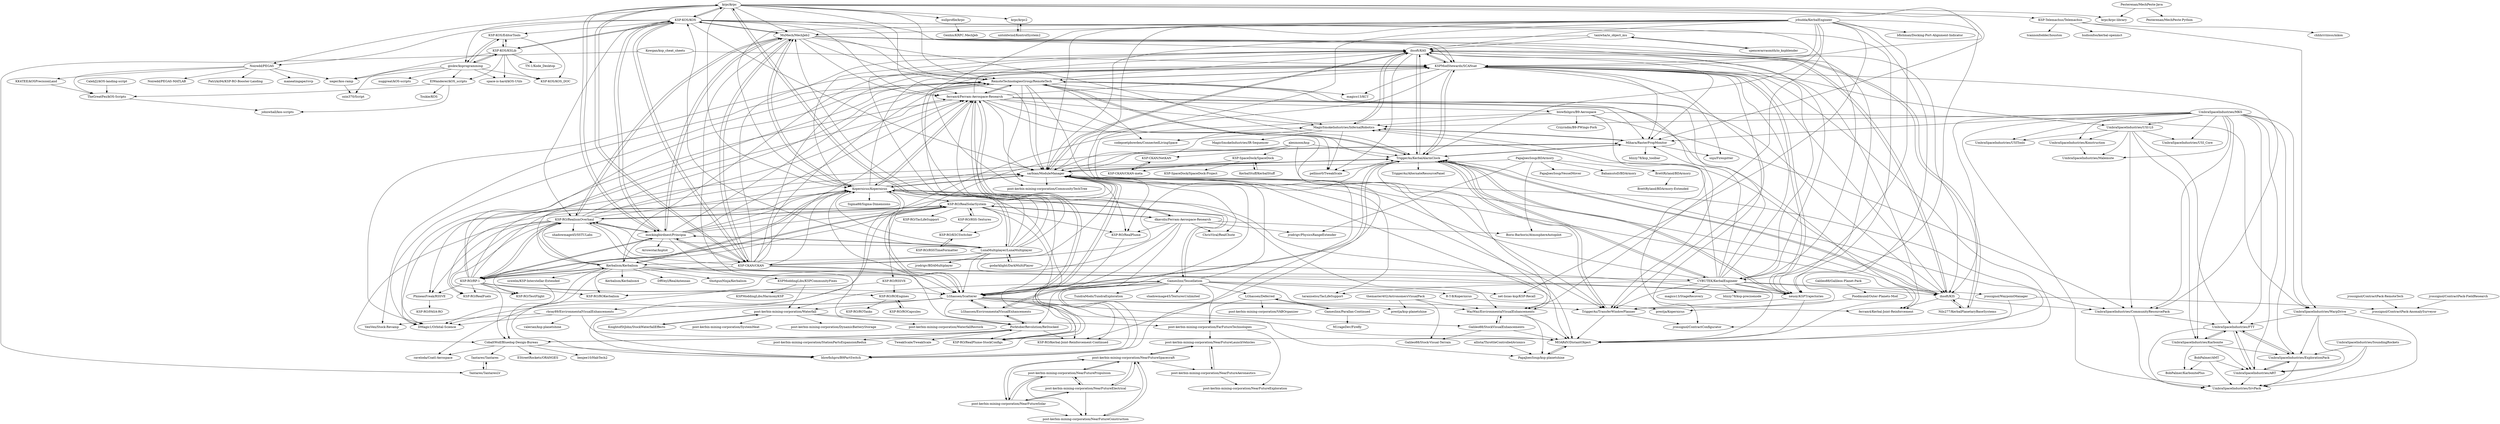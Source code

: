 digraph G {
"krpc/krpc" -> "KSP-KOS/KOS"
"krpc/krpc" -> "MuMech/MechJeb2"
"krpc/krpc" -> "nullprofile/krpc"
"krpc/krpc" -> "mockingbirdnest/Principia"
"krpc/krpc" -> "krpc/krpc2"
"krpc/krpc" -> "KSP-CKAN/CKAN"
"krpc/krpc" -> "RemoteTechnologiesGroup/RemoteTech"
"krpc/krpc" -> "ferram4/Ferram-Aerospace-Research"
"krpc/krpc" -> "LunaMultiplayer/LunaMultiplayer"
"krpc/krpc" -> "KSP-Telemachus/Telemachus"
"krpc/krpc" -> "Noiredd/PEGAS"
"krpc/krpc" -> "krpc/krpc-library"
"krpc/krpc" -> "KSPModStewards/SCANsat"
"krpc/krpc" -> "Kopernicus/Kopernicus"
"krpc/krpc" -> "Mihara/RasterPropMonitor"
"godarklight/DarkMultiPlayer" -> "LunaMultiplayer/LunaMultiplayer"
"godarklight/DarkMultiPlayer" -> "neuoy/KSPTrajectories"
"KSP-KOS/KOS" -> "krpc/krpc"
"KSP-KOS/KOS" -> "KSP-KOS/KSLib"
"KSP-KOS/KOS" -> "neuoy/KSPTrajectories"
"KSP-KOS/KOS" -> "MuMech/MechJeb2"
"KSP-KOS/KOS" -> "gisikw/ksprogramming"
"KSP-KOS/KOS" -> "RemoteTechnologiesGroup/RemoteTech"
"KSP-KOS/KOS" -> "mockingbirdnest/Principia"
"KSP-KOS/KOS" -> "KSP-RO/RealismOverhaul"
"KSP-KOS/KOS" -> "KSP-CKAN/CKAN"
"KSP-KOS/KOS" -> "sarbian/ModuleManager"
"KSP-KOS/KOS" -> "ferram4/Ferram-Aerospace-Research"
"KSP-KOS/KOS" -> "CYBUTEK/KerbalEngineer"
"KSP-KOS/KOS" -> "KSPModStewards/SCANsat"
"KSP-KOS/KOS" -> "Noiredd/PEGAS"
"KSP-KOS/KOS" -> "KSP-KOS/EditorTools"
"post-kerbin-mining-corporation/NearFuturePropulsion" -> "post-kerbin-mining-corporation/NearFutureSpacecraft"
"post-kerbin-mining-corporation/NearFuturePropulsion" -> "post-kerbin-mining-corporation/NearFutureSolar"
"post-kerbin-mining-corporation/NearFuturePropulsion" -> "post-kerbin-mining-corporation/NearFutureConstruction"
"post-kerbin-mining-corporation/NearFuturePropulsion" -> "post-kerbin-mining-corporation/NearFutureElectrical"
"mockingbirdnest/Principia" -> "KSP-RO/RP-1"
"mockingbirdnest/Principia" -> "KSP-RO/RealismOverhaul"
"mockingbirdnest/Principia" -> "MuMech/MechJeb2"
"mockingbirdnest/Principia" -> "ferram4/Ferram-Aerospace-Research"
"mockingbirdnest/Principia" -> "Kopernicus/Kopernicus"
"mockingbirdnest/Principia" -> "KSP-KOS/KOS"
"mockingbirdnest/Principia" -> "KSP-CKAN/CKAN"
"mockingbirdnest/Principia" -> "KSP-RO/RealSolarSystem"
"mockingbirdnest/Principia" -> "Kerbalism/Kerbalism"
"mockingbirdnest/Principia" -> "RemoteTechnologiesGroup/RemoteTech"
"mockingbirdnest/Principia" -> "sarbian/ModuleManager"
"mockingbirdnest/Principia" -> "krpc/krpc"
"mockingbirdnest/Principia" -> "Arrowstar/ksptot"
"mockingbirdnest/Principia" -> "LGhassen/Scatterer"
"mockingbirdnest/Principia" -> "LunaMultiplayer/LunaMultiplayer"
"KSPModStewards/SCANsat" -> "ihsoft/KIS"
"KSPModStewards/SCANsat" -> "TriggerAu/KerbalAlarmClock"
"KSPModStewards/SCANsat" -> "ihsoft/KAS"
"KSPModStewards/SCANsat" -> "TriggerAu/TransferWindowPlanner"
"KSPModStewards/SCANsat" -> "UmbraSpaceIndustries/CommunityResourcePack"
"KSPModStewards/SCANsat" -> "DMagic1/Orbital-Science"
"KSPModStewards/SCANsat" -> "RemoteTechnologiesGroup/RemoteTech"
"KSPModStewards/SCANsat" -> "neuoy/KSPTrajectories"
"KSPModStewards/SCANsat" -> "UmbraSpaceIndustries/USI-LS"
"KSPModStewards/SCANsat" -> "jrossignol/ContractConfigurator"
"KSPModStewards/SCANsat" -> "Mihara/RasterPropMonitor"
"KSPModStewards/SCANsat" -> "MOARdV/DistantObject"
"KSPModStewards/SCANsat" -> "sarbian/ModuleManager"
"KSPModStewards/SCANsat" -> "magico13/KCT"
"KSPModStewards/SCANsat" -> "snjo/Firespitter"
"KSP-RO/RealismOverhaul" -> "KSP-RO/RP-1"
"KSP-RO/RealismOverhaul" -> "KSP-RO/RealSolarSystem"
"KSP-RO/RealismOverhaul" -> "mockingbirdnest/Principia"
"KSP-RO/RealismOverhaul" -> "ferram4/Ferram-Aerospace-Research"
"KSP-RO/RealismOverhaul" -> "LGhassen/Scatterer"
"KSP-RO/RealismOverhaul" -> "Kerbalism/Kerbalism"
"KSP-RO/RealismOverhaul" -> "sarbian/ModuleManager"
"KSP-RO/RealismOverhaul" -> "MuMech/MechJeb2"
"KSP-RO/RealismOverhaul" -> "KSP-RO/TestFlight"
"KSP-RO/RealismOverhaul" -> "Kopernicus/Kopernicus"
"KSP-RO/RealismOverhaul" -> "PhineasFreak/RSSVE"
"KSP-RO/RealismOverhaul" -> "CobaltWolf/Bluedog-Design-Bureau"
"KSP-RO/RealismOverhaul" -> "RemoteTechnologiesGroup/RemoteTech"
"KSP-RO/RealismOverhaul" -> "KSP-RO/RealFuels"
"KSP-RO/RealismOverhaul" -> "shadowmage45/SSTULabs"
"UmbraSpaceIndustries/MKS" -> "UmbraSpaceIndustries/USI-LS"
"UmbraSpaceIndustries/MKS" -> "UmbraSpaceIndustries/Karbonite"
"UmbraSpaceIndustries/MKS" -> "UmbraSpaceIndustries/USITools"
"UmbraSpaceIndustries/MKS" -> "UmbraSpaceIndustries/FTT"
"UmbraSpaceIndustries/MKS" -> "UmbraSpaceIndustries/CommunityResourcePack"
"UmbraSpaceIndustries/MKS" -> "UmbraSpaceIndustries/USI_Core"
"UmbraSpaceIndustries/MKS" -> "UmbraSpaceIndustries/ExplorationPack"
"UmbraSpaceIndustries/MKS" -> "UmbraSpaceIndustries/ART"
"UmbraSpaceIndustries/MKS" -> "ihsoft/KIS"
"UmbraSpaceIndustries/MKS" -> "UmbraSpaceIndustries/SrvPack"
"UmbraSpaceIndustries/MKS" -> "UmbraSpaceIndustries/WarpDrive"
"UmbraSpaceIndustries/MKS" -> "UmbraSpaceIndustries/Konstruction"
"UmbraSpaceIndustries/MKS" -> "UmbraSpaceIndustries/Malemute"
"UmbraSpaceIndustries/MKS" -> "MagicSmokeIndustries/InfernalRobotics"
"UmbraSpaceIndustries/MKS" -> "Mihara/RasterPropMonitor"
"CYBUTEK/KerbalEngineer" -> "TriggerAu/KerbalAlarmClock"
"CYBUTEK/KerbalEngineer" -> "MagicSmokeIndustries/InfernalRobotics"
"CYBUTEK/KerbalEngineer" -> "Mihara/RasterPropMonitor"
"CYBUTEK/KerbalEngineer" -> "MOARdV/DistantObject"
"CYBUTEK/KerbalEngineer" -> "ihsoft/KAS"
"CYBUTEK/KerbalEngineer" -> "sarbian/ModuleManager"
"CYBUTEK/KerbalEngineer" -> "KSPModStewards/SCANsat"
"CYBUTEK/KerbalEngineer" -> "neuoy/KSPTrajectories"
"CYBUTEK/KerbalEngineer" -> "jrossignol/WaypointManager"
"CYBUTEK/KerbalEngineer" -> "RemoteTechnologiesGroup/RemoteTech"
"CYBUTEK/KerbalEngineer" -> "magico13/StageRecovery"
"CYBUTEK/KerbalEngineer" -> "taraniselsu/TacLifeSupport"
"CYBUTEK/KerbalEngineer" -> "ihsoft/KIS"
"CYBUTEK/KerbalEngineer" -> "TriggerAu/TransferWindowPlanner"
"CYBUTEK/KerbalEngineer" -> "blizzy78/ksp-precisenode"
"ferram4/Ferram-Aerospace-Research" -> "RemoteTechnologiesGroup/RemoteTech"
"ferram4/Ferram-Aerospace-Research" -> "TriggerAu/KerbalAlarmClock"
"ferram4/Ferram-Aerospace-Research" -> "Mihara/RasterPropMonitor"
"ferram4/Ferram-Aerospace-Research" -> "DMagic1/Orbital-Science"
"ferram4/Ferram-Aerospace-Research" -> "MagicSmokeIndustries/InfernalRobotics"
"ferram4/Ferram-Aerospace-Research" -> "sarbian/ModuleManager"
"ferram4/Ferram-Aerospace-Research" -> "KSPModStewards/SCANsat"
"ferram4/Ferram-Aerospace-Research" -> "LGhassen/Scatterer"
"ferram4/Ferram-Aerospace-Research" -> "dkavolis/Ferram-Aerospace-Research"
"ferram4/Ferram-Aerospace-Research" -> "pellinor0/TweakScale"
"ferram4/Ferram-Aerospace-Research" -> "ferram4/Kerbal-Joint-Reinforcement"
"ferram4/Ferram-Aerospace-Research" -> "MOARdV/DistantObject"
"ferram4/Ferram-Aerospace-Research" -> "Kopernicus/Kopernicus"
"ferram4/Ferram-Aerospace-Research" -> "ihsoft/KAS"
"ferram4/Ferram-Aerospace-Research" -> "blowfishpro/B9-Aerospace"
"post-kerbin-mining-corporation/NearFutureElectrical" -> "post-kerbin-mining-corporation/NearFutureConstruction"
"post-kerbin-mining-corporation/NearFutureElectrical" -> "post-kerbin-mining-corporation/NearFutureSolar"
"post-kerbin-mining-corporation/NearFutureElectrical" -> "post-kerbin-mining-corporation/NearFutureSpacecraft"
"post-kerbin-mining-corporation/NearFutureElectrical" -> "post-kerbin-mining-corporation/NearFuturePropulsion"
"taniwha/io_object_mu" -> "spencerarrasmith/io_kspblender"
"taniwha/io_object_mu" -> "sarbian/ModuleManager"
"taniwha/io_object_mu" -> "ihsoft/KAS"
"Kerbalism/Kerbalism" -> "KSPModStewards/SCANsat"
"Kerbalism/Kerbalism" -> "neuoy/KSPTrajectories"
"Kerbalism/Kerbalism" -> "Kopernicus/Kopernicus"
"Kerbalism/Kerbalism" -> "ShotgunNinja/Kerbalism"
"Kerbalism/Kerbalism" -> "Kerbalism/Kerbalism4"
"Kerbalism/Kerbalism" -> "KSP-RO/RealismOverhaul"
"Kerbalism/Kerbalism" -> "CobaltWolf/Bluedog-Design-Bureau"
"Kerbalism/Kerbalism" -> "KSP-RO/ROKerbalism"
"Kerbalism/Kerbalism" -> "RemoteTechnologiesGroup/RemoteTech"
"Kerbalism/Kerbalism" -> "DRVeyl/RealAntennas"
"Kerbalism/Kerbalism" -> "KSP-RO/RP-1"
"Kerbalism/Kerbalism" -> "sswelm/KSP-Interstellar-Extended"
"Kerbalism/Kerbalism" -> "KSPModdingLibs/KSPCommunityFixes"
"Kerbalism/Kerbalism" -> "blowfishpro/B9PartSwitch"
"Kerbalism/Kerbalism" -> "PorktoberRevolution/ReStocked"
"KSP-RO/ROEngines" -> "KSP-RO/ROCapsules"
"KSP-RO/ROEngines" -> "KSP-RO/ROTanks"
"KSP-RO/ROCapsules" -> "KSP-RO/ROEngines"
"jrbudda/KerbalEngineer" -> "TriggerAu/KerbalAlarmClock"
"jrbudda/KerbalEngineer" -> "WazWaz/EnvironmentalVisualEnhancements"
"jrbudda/KerbalEngineer" -> "sarbian/ModuleManager"
"jrbudda/KerbalEngineer" -> "LGhassen/Scatterer"
"jrbudda/KerbalEngineer" -> "CYBUTEK/KerbalEngineer"
"jrbudda/KerbalEngineer" -> "KSPModStewards/SCANsat"
"jrbudda/KerbalEngineer" -> "neuoy/KSPTrajectories"
"jrbudda/KerbalEngineer" -> "ihsoft/KAS"
"jrbudda/KerbalEngineer" -> "TriggerAu/TransferWindowPlanner"
"jrbudda/KerbalEngineer" -> "MuMech/MechJeb2"
"jrbudda/KerbalEngineer" -> "KSP-RO/Kerbal-Joint-Reinforcement-Continued"
"jrbudda/KerbalEngineer" -> "blowfishpro/B9PartSwitch"
"jrbudda/KerbalEngineer" -> "Kopernicus/Kopernicus"
"jrbudda/KerbalEngineer" -> "net-lisias-ksp/KSP-Recall"
"jrbudda/KerbalEngineer" -> "bfishman/Docking-Port-Alignment-Indicator"
"TriggerAu/KerbalAlarmClock" -> "TriggerAu/TransferWindowPlanner"
"TriggerAu/KerbalAlarmClock" -> "ihsoft/KAS"
"TriggerAu/KerbalAlarmClock" -> "CYBUTEK/KerbalEngineer"
"TriggerAu/KerbalAlarmClock" -> "MOARdV/DistantObject"
"TriggerAu/KerbalAlarmClock" -> "ihsoft/KIS"
"TriggerAu/KerbalAlarmClock" -> "KSPModStewards/SCANsat"
"TriggerAu/KerbalAlarmClock" -> "sarbian/ModuleManager"
"TriggerAu/KerbalAlarmClock" -> "Mihara/RasterPropMonitor"
"TriggerAu/KerbalAlarmClock" -> "LGhassen/Scatterer"
"TriggerAu/KerbalAlarmClock" -> "TriggerAu/AlternateResourcePanel"
"TriggerAu/KerbalAlarmClock" -> "pellinor0/TweakScale"
"TriggerAu/KerbalAlarmClock" -> "neuoy/KSPTrajectories"
"TriggerAu/KerbalAlarmClock" -> "RemoteTechnologiesGroup/RemoteTech"
"TriggerAu/KerbalAlarmClock" -> "DMagic1/Orbital-Science"
"TriggerAu/KerbalAlarmClock" -> "WazWaz/EnvironmentalVisualEnhancements"
"dkavolis/Ferram-Aerospace-Research" -> "KSP-RO/Kerbal-Joint-Reinforcement-Continued"
"dkavolis/Ferram-Aerospace-Research" -> "Boris-Barboris/AtmosphereAutopilot"
"dkavolis/Ferram-Aerospace-Research" -> "KSP-RO/RealPlume"
"dkavolis/Ferram-Aerospace-Research" -> "KSP-RO/RealPlume-StockConfigs"
"dkavolis/Ferram-Aerospace-Research" -> "KSP-RO/RealSolarSystem"
"dkavolis/Ferram-Aerospace-Research" -> "ChrisViral/RealChute"
"dkavolis/Ferram-Aerospace-Research" -> "raveloda/Coatl-Aerospace"
"dkavolis/Ferram-Aerospace-Research" -> "jrodrigv/PhysicsRangeExtender"
"dkavolis/Ferram-Aerospace-Research" -> "ferram4/Ferram-Aerospace-Research"
"Mihara/RasterPropMonitor" -> "MagicSmokeIndustries/InfernalRobotics"
"Mihara/RasterPropMonitor" -> "blizzy78/ksp_toolbar"
"Mihara/RasterPropMonitor" -> "snjo/Firespitter"
"Mihara/RasterPropMonitor" -> "TriggerAu/KerbalAlarmClock"
"Mihara/RasterPropMonitor" -> "DMagic1/Orbital-Science"
"ihsoft/KAS" -> "ihsoft/KIS"
"ihsoft/KAS" -> "TriggerAu/KerbalAlarmClock"
"ihsoft/KAS" -> "Nils277/KerbalPlanetaryBaseSystems"
"ihsoft/KAS" -> "MagicSmokeIndustries/InfernalRobotics"
"ihsoft/KAS" -> "ferram4/Kerbal-Joint-Reinforcement"
"ihsoft/KAS" -> "KSPModStewards/SCANsat"
"ihsoft/KAS" -> "sarbian/ModuleManager"
"ihsoft/KAS" -> "Mihara/RasterPropMonitor"
"ihsoft/KAS" -> "pellinor0/TweakScale"
"rbray89/EnvironmentalVisualEnhancements" -> "MOARdV/DistantObject"
"rbray89/EnvironmentalVisualEnhancements" -> "valerian/ksp-planetshine"
"rbray89/EnvironmentalVisualEnhancements" -> "DMagic1/Orbital-Science"
"rbray89/EnvironmentalVisualEnhancements" -> "VenVen/Stock-Revamp"
"sarbian/ModuleManager" -> "MOARdV/DistantObject"
"sarbian/ModuleManager" -> "WazWaz/EnvironmentalVisualEnhancements"
"sarbian/ModuleManager" -> "TriggerAu/KerbalAlarmClock"
"sarbian/ModuleManager" -> "LGhassen/Scatterer"
"sarbian/ModuleManager" -> "blowfishpro/B9PartSwitch"
"sarbian/ModuleManager" -> "ihsoft/KAS"
"sarbian/ModuleManager" -> "Mihara/RasterPropMonitor"
"sarbian/ModuleManager" -> "ihsoft/KIS"
"sarbian/ModuleManager" -> "Kopernicus/Kopernicus"
"sarbian/ModuleManager" -> "ChrisViral/RealChute"
"sarbian/ModuleManager" -> "UmbraSpaceIndustries/CommunityResourcePack"
"sarbian/ModuleManager" -> "post-kerbin-mining-corporation/CommunityTechTree"
"sarbian/ModuleManager" -> "KSP-RO/RealPlume"
"sarbian/ModuleManager" -> "MagicSmokeIndustries/InfernalRobotics"
"sarbian/ModuleManager" -> "TriggerAu/TransferWindowPlanner"
"Pesterenan/MechPeste-Java" -> "Pesterenan/MechPeste-Python"
"Pesterenan/MechPeste-Java" -> "krpc/krpc-library"
"post-kerbin-mining-corporation/NearFutureAeronautics" -> "post-kerbin-mining-corporation/NearFutureLaunchVehicles"
"post-kerbin-mining-corporation/NearFutureAeronautics" -> "post-kerbin-mining-corporation/NearFutureExploration"
"PapaJoesSoup/ksp-planetshine" -> "MOARdV/DistantObject"
"UmbraSpaceIndustries/ART" -> "UmbraSpaceIndustries/ExplorationPack"
"UmbraSpaceIndustries/ART" -> "UmbraSpaceIndustries/SrvPack"
"UmbraSpaceIndustries/ART" -> "UmbraSpaceIndustries/FTT"
"RemoteTechnologiesGroup/RemoteTech" -> "taraniselsu/TacLifeSupport"
"RemoteTechnologiesGroup/RemoteTech" -> "TriggerAu/KerbalAlarmClock"
"RemoteTechnologiesGroup/RemoteTech" -> "ferram4/Ferram-Aerospace-Research"
"RemoteTechnologiesGroup/RemoteTech" -> "KSPModStewards/SCANsat"
"RemoteTechnologiesGroup/RemoteTech" -> "magico13/KCT"
"RemoteTechnologiesGroup/RemoteTech" -> "DMagic1/Orbital-Science"
"RemoteTechnologiesGroup/RemoteTech" -> "MagicSmokeIndustries/InfernalRobotics"
"RemoteTechnologiesGroup/RemoteTech" -> "ihsoft/KIS"
"RemoteTechnologiesGroup/RemoteTech" -> "KSP-RO/RealPlume"
"RemoteTechnologiesGroup/RemoteTech" -> "ihsoft/KAS"
"RemoteTechnologiesGroup/RemoteTech" -> "TriggerAu/TransferWindowPlanner"
"RemoteTechnologiesGroup/RemoteTech" -> "sarbian/ModuleManager"
"RemoteTechnologiesGroup/RemoteTech" -> "codepoetpbowden/ConnectedLivingSpace"
"RemoteTechnologiesGroup/RemoteTech" -> "post-kerbin-mining-corporation/CommunityTechTree"
"RemoteTechnologiesGroup/RemoteTech" -> "VenVen/Stock-Revamp"
"KSP-CKAN/CKAN" -> "MuMech/MechJeb2"
"KSP-CKAN/CKAN" -> "KSP-KOS/KOS"
"KSP-CKAN/CKAN" -> "mockingbirdnest/Principia"
"KSP-CKAN/CKAN" -> "KSP-RO/RealismOverhaul"
"KSP-CKAN/CKAN" -> "sarbian/ModuleManager"
"KSP-CKAN/CKAN" -> "KSP-RO/RP-1"
"KSP-CKAN/CKAN" -> "krpc/krpc"
"KSP-CKAN/CKAN" -> "Kopernicus/Kopernicus"
"KSP-CKAN/CKAN" -> "ferram4/Ferram-Aerospace-Research"
"KSP-CKAN/CKAN" -> "LGhassen/Scatterer"
"KSP-CKAN/CKAN" -> "KSPModStewards/SCANsat"
"KSP-CKAN/CKAN" -> "CYBUTEK/KerbalEngineer"
"KSP-CKAN/CKAN" -> "ihsoft/KAS"
"KSP-CKAN/CKAN" -> "TriggerAu/KerbalAlarmClock"
"KSP-CKAN/CKAN" -> "RemoteTechnologiesGroup/RemoteTech"
"KSP-RO/RP-1" -> "KSP-RO/RealismOverhaul"
"KSP-RO/RP-1" -> "KSP-RO/RealSolarSystem"
"KSP-RO/RP-1" -> "mockingbirdnest/Principia"
"KSP-RO/RP-1" -> "Kerbalism/Kerbalism"
"KSP-RO/RP-1" -> "KSP-RO/TestFlight"
"KSP-RO/RP-1" -> "ferram4/Ferram-Aerospace-Research"
"KSP-RO/RP-1" -> "sarbian/ModuleManager"
"KSP-RO/RP-1" -> "RemoteTechnologiesGroup/RemoteTech"
"KSP-RO/RP-1" -> "PhineasFreak/RSSVE"
"KSP-RO/RP-1" -> "KSP-RO/RealFuels"
"KSP-RO/RP-1" -> "KSP-RO/ROEngines"
"KSP-RO/RP-1" -> "CobaltWolf/Bluedog-Design-Bureau"
"KSP-RO/RP-1" -> "LGhassen/Scatterer"
"KSP-RO/RP-1" -> "Kopernicus/Kopernicus"
"KSP-RO/RP-1" -> "KSP-RO/ROKerbalism"
"UmbraSpaceIndustries/SoundingRockets" -> "UmbraSpaceIndustries/SrvPack"
"UmbraSpaceIndustries/SoundingRockets" -> "UmbraSpaceIndustries/ART"
"UmbraSpaceIndustries/SoundingRockets" -> "UmbraSpaceIndustries/ExplorationPack"
"Kopernicus/Kopernicus" -> "LGhassen/Scatterer"
"Kopernicus/Kopernicus" -> "sarbian/ModuleManager"
"Kopernicus/Kopernicus" -> "TriggerAu/KerbalAlarmClock"
"Kopernicus/Kopernicus" -> "Gameslinx/Tessellation"
"Kopernicus/Kopernicus" -> "PorktoberRevolution/ReStocked"
"Kopernicus/Kopernicus" -> "MOARdV/DistantObject"
"Kopernicus/Kopernicus" -> "WazWaz/EnvironmentalVisualEnhancements"
"Kopernicus/Kopernicus" -> "KSP-RO/RealSolarSystem"
"Kopernicus/Kopernicus" -> "ferram4/Ferram-Aerospace-Research"
"Kopernicus/Kopernicus" -> "ihsoft/KAS"
"Kopernicus/Kopernicus" -> "blowfishpro/B9PartSwitch"
"Kopernicus/Kopernicus" -> "KSPModStewards/SCANsat"
"Kopernicus/Kopernicus" -> "Kerbalism/Kerbalism"
"Kopernicus/Kopernicus" -> "Sigma88/Sigma-Dimensions"
"Kopernicus/Kopernicus" -> "MuMech/MechJeb2"
"TriggerAu/TransferWindowPlanner" -> "TriggerAu/KerbalAlarmClock"
"TriggerAu/TransferWindowPlanner" -> "jrossignol/ContractConfigurator"
"TriggerAu/TransferWindowPlanner" -> "MOARdV/DistantObject"
"KSP-RO/RSSVE" -> "KSP-RO/ROKerbalism"
"KSP-RO/RSSVE" -> "KSP-RO/ROEngines"
"Gameslinx/Tessellation" -> "Kopernicus/Kopernicus"
"Gameslinx/Tessellation" -> "LGhassen/EnvironmentalVisualEnhancements"
"Gameslinx/Tessellation" -> "LGhassen/Scatterer"
"Gameslinx/Tessellation" -> "post-kerbin-mining-corporation/Waterfall"
"Gameslinx/Tessellation" -> "PorktoberRevolution/ReStocked"
"Gameslinx/Tessellation" -> "sarbian/ModuleManager"
"Gameslinx/Tessellation" -> "post-kerbin-mining-corporation/FarFutureTechnologies"
"Gameslinx/Tessellation" -> "R-T-B/Kopernicus"
"Gameslinx/Tessellation" -> "blowfishpro/B9PartSwitch"
"Gameslinx/Tessellation" -> "shadowmage45/TexturesUnlimited"
"Gameslinx/Tessellation" -> "LGhassen/Deferred"
"Gameslinx/Tessellation" -> "TundraMods/TundraExploration"
"Gameslinx/Tessellation" -> "prestja/ksp-planetshine"
"Gameslinx/Tessellation" -> "net-lisias-ksp/KSP-Recall"
"KSP-CKAN/CKAN-meta" -> "KSP-CKAN/NetKAN"
"KSP-CKAN/NetKAN" -> "KSP-CKAN/CKAN-meta"
"post-kerbin-mining-corporation/Waterfall" -> "KnightofStJohn/StockWaterfallEffects"
"post-kerbin-mining-corporation/Waterfall" -> "post-kerbin-mining-corporation/SystemHeat"
"post-kerbin-mining-corporation/Waterfall" -> "post-kerbin-mining-corporation/DynamicBatteryStorage"
"post-kerbin-mining-corporation/Waterfall" -> "post-kerbin-mining-corporation/FarFutureTechnologies"
"post-kerbin-mining-corporation/Waterfall" -> "post-kerbin-mining-corporation/WaterfallRestock"
"BrettRyland/BDArmory" -> "BrettRyland/BDArmory-Extended"
"KerbalStuff/KerbalStuff" -> "KSP-SpaceDock/SpaceDock"
"UmbraSpaceIndustries/FTT" -> "UmbraSpaceIndustries/ExplorationPack"
"UmbraSpaceIndustries/FTT" -> "UmbraSpaceIndustries/ART"
"UmbraSpaceIndustries/FTT" -> "UmbraSpaceIndustries/Karbonite"
"UmbraSpaceIndustries/FTT" -> "UmbraSpaceIndustries/SrvPack"
"UmbraSpaceIndustries/Karbonite" -> "UmbraSpaceIndustries/FTT"
"UmbraSpaceIndustries/Karbonite" -> "UmbraSpaceIndustries/ExplorationPack"
"UmbraSpaceIndustries/Karbonite" -> "UmbraSpaceIndustries/ART"
"UmbraSpaceIndustries/Karbonite" -> "BobPalmer/KarbonitePlus"
"neuoy/KSPTrajectories" -> "TriggerAu/KerbalAlarmClock"
"neuoy/KSPTrajectories" -> "MOARdV/DistantObject"
"neuoy/KSPTrajectories" -> "TriggerAu/TransferWindowPlanner"
"neuoy/KSPTrajectories" -> "KSPModStewards/SCANsat"
"UmbraSpaceIndustries/WarpDrive" -> "UmbraSpaceIndustries/SrvPack"
"UmbraSpaceIndustries/WarpDrive" -> "UmbraSpaceIndustries/FTT"
"UmbraSpaceIndustries/WarpDrive" -> "UmbraSpaceIndustries/ExplorationPack"
"UmbraSpaceIndustries/WarpDrive" -> "UmbraSpaceIndustries/ART"
"KK4TEE/kOSPrecisionLand" -> "TheGreatFez/kOS-Scripts"
"jrossignol/ContractPack-RemoteTech" -> "jrossignol/ContractPack-AnomalySurveyor"
"UmbraSpaceIndustries/CommunityResourcePack" -> "UmbraSpaceIndustries/FTT"
"UmbraSpaceIndustries/CommunityResourcePack" -> "UmbraSpaceIndustries/SrvPack"
"allista/ThrottleControlledAvionics" -> "PapaJoesSoup/ksp-planetshine"
"post-kerbin-mining-corporation/NearFutureSolar" -> "post-kerbin-mining-corporation/NearFutureSpacecraft"
"post-kerbin-mining-corporation/NearFutureSolar" -> "post-kerbin-mining-corporation/NearFutureElectrical"
"post-kerbin-mining-corporation/NearFutureSolar" -> "post-kerbin-mining-corporation/NearFuturePropulsion"
"post-kerbin-mining-corporation/NearFutureSolar" -> "post-kerbin-mining-corporation/NearFutureConstruction"
"MOARdV/DistantObject" -> "PapaJoesSoup/ksp-planetshine"
"UmbraSpaceIndustries/ExplorationPack" -> "UmbraSpaceIndustries/SrvPack"
"UmbraSpaceIndustries/ExplorationPack" -> "UmbraSpaceIndustries/ART"
"UmbraSpaceIndustries/ExplorationPack" -> "UmbraSpaceIndustries/FTT"
"jrossignol/WaypointManager" -> "jrossignol/ContractPack-AnomalySurveyor"
"jrossignol/WaypointManager" -> "jrossignol/ContractConfigurator"
"R-T-B/Kopernicus" -> "prestja/Kopernicus"
"BobPalmer/AMT" -> "UmbraSpaceIndustries/ART"
"BobPalmer/AMT" -> "BobPalmer/KarbonitePlus"
"BobPalmer/AMT" -> "UmbraSpaceIndustries/SrvPack"
"spencerarrasmith/io_kspblender" -> "taniwha/io_object_mu"
"MagicSmokeIndustries/InfernalRobotics" -> "Mihara/RasterPropMonitor"
"MagicSmokeIndustries/InfernalRobotics" -> "codepoetpbowden/ConnectedLivingSpace"
"MagicSmokeIndustries/InfernalRobotics" -> "MagicSmokeIndustries/IR-Sequencer"
"MagicSmokeIndustries/InfernalRobotics" -> "pellinor0/TweakScale"
"MagicSmokeIndustries/InfernalRobotics" -> "ihsoft/KAS"
"LGhassen/Scatterer" -> "LGhassen/EnvironmentalVisualEnhancements"
"LGhassen/Scatterer" -> "WazWaz/EnvironmentalVisualEnhancements"
"LGhassen/Scatterer" -> "Kopernicus/Kopernicus"
"LGhassen/Scatterer" -> "TriggerAu/KerbalAlarmClock"
"LGhassen/Scatterer" -> "sarbian/ModuleManager"
"LGhassen/Scatterer" -> "MOARdV/DistantObject"
"LGhassen/Scatterer" -> "PorktoberRevolution/ReStocked"
"LGhassen/Scatterer" -> "PapaJoesSoup/ksp-planetshine"
"LGhassen/Scatterer" -> "TriggerAu/TransferWindowPlanner"
"LGhassen/Scatterer" -> "post-kerbin-mining-corporation/Waterfall"
"LGhassen/Scatterer" -> "blowfishpro/B9PartSwitch"
"LGhassen/Scatterer" -> "Galileo88/StockVisualEnhancements"
"LGhassen/Scatterer" -> "ferram4/Ferram-Aerospace-Research"
"LGhassen/Scatterer" -> "rbray89/EnvironmentalVisualEnhancements"
"LGhassen/Scatterer" -> "KSP-RO/RealPlume-StockConfigs"
"KSP-RO/RealSolarSystem" -> "KSP-RO/RSS-Textures"
"KSP-RO/RealSolarSystem" -> "KSP-RO/RealismOverhaul"
"KSP-RO/RealSolarSystem" -> "KSP-RO/KSCSwitcher"
"KSP-RO/RealSolarSystem" -> "KSP-RO/RealPlume"
"KSP-RO/RealSolarSystem" -> "KSP-RO/RealFuels"
"KSP-RO/RealSolarSystem" -> "PhineasFreak/RSSVE"
"KSP-RO/RealSolarSystem" -> "KSP-RO/TacLifeSupport"
"KSP-RO/RealSolarSystem" -> "KSP-RO/RP-1"
"KSP-RO/RealSolarSystem" -> "sarbian/ModuleManager"
"KSP-RO/RealSolarSystem" -> "KSP-RO/RSSVE"
"KSP-RO/RealSolarSystem" -> "dkavolis/Ferram-Aerospace-Research"
"KSP-RO/RealSolarSystem" -> "KSP-RO/Kerbal-Joint-Reinforcement-Continued"
"KSP-RO/RealSolarSystem" -> "KSP-RO/TestFlight"
"KSPModdingLibs/KSPCommunityFixes" -> "KSPModdingLibs/HarmonyKSP"
"KSPModdingLibs/KSPCommunityFixes" -> "post-kerbin-mining-corporation/Waterfall"
"KSP-KOS/KSLib" -> "gisikw/ksprogramming"
"KSP-KOS/KSLib" -> "KSP-KOS/KOS_DOC"
"KSP-KOS/KSLib" -> "KSP-KOS/EditorTools"
"KSP-KOS/KSLib" -> "space-is-hard/kOS-Utils"
"KSP-KOS/KSLib" -> "KSP-KOS/KOS"
"KSP-KOS/KSLib" -> "ElWanderer/kOS_scripts"
"KSP-KOS/KSLib" -> "xeger/kos-ramp"
"KSP-KOS/KSLib" -> "TN-1/Kode_Desktop"
"gisikw/ksprogramming" -> "KSP-KOS/KSLib"
"gisikw/ksprogramming" -> "KSP-KOS/EditorTools"
"gisikw/ksprogramming" -> "KSP-KOS/KOS_DOC"
"gisikw/ksprogramming" -> "ElWanderer/kOS_scripts"
"gisikw/ksprogramming" -> "space-is-hard/kOS-Utils"
"gisikw/ksprogramming" -> "xeger/kos-ramp"
"gisikw/ksprogramming" -> "nuggreat/kOS-scripts"
"gisikw/ksprogramming" -> "ozin370/Script"
"KSP-RO/RSS-Textures" -> "KSP-RO/KSCSwitcher"
"KSP-RO/RSS-Textures" -> "KSP-RO/RealSolarSystem"
"UmbraSpaceIndustries/USI-LS" -> "UmbraSpaceIndustries/FTT"
"UmbraSpaceIndustries/USI-LS" -> "UmbraSpaceIndustries/Karbonite"
"UmbraSpaceIndustries/USI-LS" -> "UmbraSpaceIndustries/USITools"
"UmbraSpaceIndustries/USI-LS" -> "UmbraSpaceIndustries/CommunityResourcePack"
"UmbraSpaceIndustries/USI-LS" -> "UmbraSpaceIndustries/Malemute"
"UmbraSpaceIndustries/USI-LS" -> "UmbraSpaceIndustries/USI_Core"
"UmbraSpaceIndustries/USI-LS" -> "UmbraSpaceIndustries/Konstruction"
"KSP-RO/RealPlume" -> "KSP-RO/RealPlume-StockConfigs"
"ihsoft/KIS" -> "ihsoft/KAS"
"ihsoft/KIS" -> "Nils277/KerbalPlanetaryBaseSystems"
"ihsoft/KIS" -> "UmbraSpaceIndustries/CommunityResourcePack"
"ihsoft/KIS" -> "ferram4/Kerbal-Joint-Reinforcement"
"ihsoft/KIS" -> "TriggerAu/KerbalAlarmClock"
"ihsoft/KIS" -> "MagicSmokeIndustries/InfernalRobotics"
"KSP-KOS/EditorTools" -> "KSP-KOS/KOS_DOC"
"KSP-KOS/EditorTools" -> "gisikw/ksprogramming"
"KSP-KOS/EditorTools" -> "KSP-KOS/KSLib"
"nullprofile/krpc" -> "Genhis/KRPC.MechJeb"
"xeger/kos-ramp" -> "ozin370/Script"
"jrossignol/ContractPack-FieldResearch" -> "jrossignol/ContractPack-AnomalySurveyor"
"KnightofStJohn/StockWaterfallEffects" -> "post-kerbin-mining-corporation/Waterfall"
"PhineasFreak/RSSVE" -> "KSP-RO/FASA-RO"
"Kowgan/ksp_cheat_sheets" -> "Tantares/TantaresLV"
"Kowgan/ksp_cheat_sheets" -> "KSPModStewards/SCANsat"
"post-kerbin-mining-corporation/NearFutureConstruction" -> "post-kerbin-mining-corporation/NearFutureSpacecraft"
"post-kerbin-mining-corporation/NearFutureSpacecraft" -> "post-kerbin-mining-corporation/NearFutureConstruction"
"post-kerbin-mining-corporation/NearFutureSpacecraft" -> "post-kerbin-mining-corporation/NearFutureLaunchVehicles"
"post-kerbin-mining-corporation/NearFutureSpacecraft" -> "post-kerbin-mining-corporation/NearFutureSolar"
"post-kerbin-mining-corporation/NearFutureSpacecraft" -> "post-kerbin-mining-corporation/NearFuturePropulsion"
"post-kerbin-mining-corporation/NearFutureSpacecraft" -> "post-kerbin-mining-corporation/NearFutureElectrical"
"post-kerbin-mining-corporation/NearFutureSpacecraft" -> "post-kerbin-mining-corporation/NearFutureAeronautics"
"CobaltWolf/Bluedog-Design-Bureau" -> "blowfishpro/B9PartSwitch"
"CobaltWolf/Bluedog-Design-Bureau" -> "benjee10/HabTech2"
"CobaltWolf/Bluedog-Design-Bureau" -> "Tantares/Tantares"
"CobaltWolf/Bluedog-Design-Bureau" -> "PorktoberRevolution/ReStocked"
"CobaltWolf/Bluedog-Design-Bureau" -> "EStreetRockets/ORANGES"
"CobaltWolf/Bluedog-Design-Bureau" -> "raveloda/Coatl-Aerospace"
"WazWaz/EnvironmentalVisualEnhancements" -> "MOARdV/DistantObject"
"WazWaz/EnvironmentalVisualEnhancements" -> "Galileo88/StockVisualEnhancements"
"WazWaz/EnvironmentalVisualEnhancements" -> "PapaJoesSoup/ksp-planetshine"
"sswelm/KSP-Interstellar-Extended" -> "DMagic1/Orbital-Science"
"KSP-RO/KSCSwitcher" -> "KSP-RO/RSSTimeFormatter"
"Noiredd/PEGAS" -> "Noiredd/PEGAS-MATLAB"
"Noiredd/PEGAS" -> "Patrykz94/KSP-RO-Booster-Landing"
"Noiredd/PEGAS" -> "xeger/kos-ramp"
"Noiredd/PEGAS" -> "KK4TEE/kOSPrecisionLand"
"Noiredd/PEGAS" -> "maneatingape/rsvp"
"Noiredd/PEGAS" -> "TheGreatFez/kOS-Scripts"
"TheGreatFez/kOS-Scripts" -> "johnwhall/kos-scripts"
"blowfishpro/B9-Aerospace" -> "blowfishpro/B9PartSwitch"
"blowfishpro/B9-Aerospace" -> "ferram4/Kerbal-Joint-Reinforcement"
"blowfishpro/B9-Aerospace" -> "UmbraSpaceIndustries/CommunityResourcePack"
"blowfishpro/B9-Aerospace" -> "UmbraSpaceIndustries/WarpDrive"
"blowfishpro/B9-Aerospace" -> "MagicSmokeIndustries/InfernalRobotics"
"blowfishpro/B9-Aerospace" -> "Crzyrndm/B9-PWings-Fork"
"CalebJ2/kOS-landing-script" -> "TheGreatFez/kOS-Scripts"
"KSP-RO/RSSTimeFormatter" -> "KSP-RO/KSCSwitcher"
"KSP-SpaceDock/SpaceDock" -> "KerbalStuff/KerbalStuff"
"KSP-SpaceDock/SpaceDock" -> "KSP-SpaceDock/SpaceDock-Project"
"KSP-SpaceDock/SpaceDock" -> "KSP-CKAN/CKAN-meta"
"Nils277/KerbalPlanetaryBaseSystems" -> "ihsoft/KIS"
"Nils277/KerbalPlanetaryBaseSystems" -> "ihsoft/KAS"
"KSP-Telemachus/Telemachus" -> "chhhrrriiisss/mkon"
"KSP-Telemachus/Telemachus" -> "tcannonfodder/houston"
"KSP-Telemachus/Telemachus" -> "UmbraSpaceIndustries/WarpDrive"
"KSP-Telemachus/Telemachus" -> "hudsonfoo/kerbal-openmct"
"Galileo88/Galileos-Planet-Pack" -> "Poodmund/Outer-Planets-Mod"
"Galileo88/StockVisualEnhancements" -> "Galileo88/Stock-Visual-Terrain"
"Galileo88/StockVisualEnhancements" -> "WazWaz/EnvironmentalVisualEnhancements"
"Galileo88/StockVisualEnhancements" -> "MOARdV/DistantObject"
"ElWanderer/kOS_scripts" -> "TheGreatFez/kOS-Scripts"
"ElWanderer/kOS_scripts" -> "Toukie/KOS"
"ElWanderer/kOS_scripts" -> "johnwhall/kos-scripts"
"krpc/krpc2" -> "untoldwind/KontrolSystem2"
"LGhassen/EnvironmentalVisualEnhancements" -> "LGhassen/Scatterer"
"LGhassen/EnvironmentalVisualEnhancements" -> "PorktoberRevolution/ReStocked"
"LGhassen/EnvironmentalVisualEnhancements" -> "Gameslinx/Tessellation"
"PapaJoesSoup/BDArmory" -> "jrodrigv/PhysicsRangeExtender"
"PapaJoesSoup/BDArmory" -> "BrettRyland/BDArmory"
"PapaJoesSoup/BDArmory" -> "sarbian/ModuleManager"
"PapaJoesSoup/BDArmory" -> "BahamutoD/BDArmory"
"PapaJoesSoup/BDArmory" -> "Boris-Barboris/AtmosphereAutopilot"
"PapaJoesSoup/BDArmory" -> "PapaJoesSoup/VesselMover"
"untoldwind/KontrolSystem2" -> "krpc/krpc2"
"UmbraSpaceIndustries/Konstruction" -> "UmbraSpaceIndustries/Malemute"
"post-kerbin-mining-corporation/FarFutureTechnologies" -> "post-kerbin-mining-corporation/NearFutureExploration"
"post-kerbin-mining-corporation/FarFutureTechnologies" -> "post-kerbin-mining-corporation/NearFutureLaunchVehicles"
"LunaMultiplayer/LunaMultiplayer" -> "godarklight/DarkMultiPlayer"
"LunaMultiplayer/LunaMultiplayer" -> "krpc/krpc"
"LunaMultiplayer/LunaMultiplayer" -> "mockingbirdnest/Principia"
"LunaMultiplayer/LunaMultiplayer" -> "KSP-KOS/KOS"
"LunaMultiplayer/LunaMultiplayer" -> "MuMech/MechJeb2"
"LunaMultiplayer/LunaMultiplayer" -> "Kerbalism/Kerbalism"
"LunaMultiplayer/LunaMultiplayer" -> "LGhassen/Scatterer"
"LunaMultiplayer/LunaMultiplayer" -> "Kopernicus/Kopernicus"
"LunaMultiplayer/LunaMultiplayer" -> "KSP-CKAN/CKAN"
"LunaMultiplayer/LunaMultiplayer" -> "KSP-RO/RealismOverhaul"
"LunaMultiplayer/LunaMultiplayer" -> "ihsoft/KAS"
"LunaMultiplayer/LunaMultiplayer" -> "ferram4/Ferram-Aerospace-Research"
"LunaMultiplayer/LunaMultiplayer" -> "KSPModStewards/SCANsat"
"LunaMultiplayer/LunaMultiplayer" -> "jrodrigv/BDAMultiplayer"
"LunaMultiplayer/LunaMultiplayer" -> "neuoy/KSPTrajectories"
"Gameslinx/Parallax-Continued" -> "M1rageDev/Firefly"
"Gameslinx/Parallax-Continued" -> "LGhassen/Deferred"
"PorktoberRevolution/ReStocked" -> "TweakScale/TweakScale"
"PorktoberRevolution/ReStocked" -> "CobaltWolf/Bluedog-Design-Bureau"
"PorktoberRevolution/ReStocked" -> "KSP-RO/Kerbal-Joint-Reinforcement-Continued"
"PorktoberRevolution/ReStocked" -> "post-kerbin-mining-corporation/StationPartsExpansionRedux"
"PorktoberRevolution/ReStocked" -> "KSP-RO/RealPlume-StockConfigs"
"PorktoberRevolution/ReStocked" -> "LGhassen/EnvironmentalVisualEnhancements"
"LGhassen/Deferred" -> "post-kerbin-mining-corporation/VABOrganizer"
"LGhassen/Deferred" -> "Gameslinx/Parallax-Continued"
"LGhassen/Deferred" -> "post-kerbin-mining-corporation/FarFutureTechnologies"
"post-kerbin-mining-corporation/NearFutureLaunchVehicles" -> "post-kerbin-mining-corporation/NearFutureAeronautics"
"post-kerbin-mining-corporation/NearFutureLaunchVehicles" -> "post-kerbin-mining-corporation/NearFutureSpacecraft"
"Tantares/Tantares" -> "Tantares/TantaresLV"
"Poodmund/Outer-Planets-Mod" -> "prestja/Kopernicus"
"Tantares/TantaresLV" -> "Tantares/Tantares"
"MuMech/MechJeb2" -> "sarbian/ModuleManager"
"MuMech/MechJeb2" -> "KSP-CKAN/CKAN"
"MuMech/MechJeb2" -> "KSPModStewards/SCANsat"
"MuMech/MechJeb2" -> "Kopernicus/Kopernicus"
"MuMech/MechJeb2" -> "KSP-RO/RealismOverhaul"
"MuMech/MechJeb2" -> "TriggerAu/KerbalAlarmClock"
"MuMech/MechJeb2" -> "LGhassen/Scatterer"
"MuMech/MechJeb2" -> "ihsoft/KAS"
"MuMech/MechJeb2" -> "mockingbirdnest/Principia"
"MuMech/MechJeb2" -> "RemoteTechnologiesGroup/RemoteTech"
"MuMech/MechJeb2" -> "KSP-KOS/KOS"
"MuMech/MechJeb2" -> "ferram4/Ferram-Aerospace-Research"
"MuMech/MechJeb2" -> "ihsoft/KIS"
"MuMech/MechJeb2" -> "CYBUTEK/KerbalEngineer"
"MuMech/MechJeb2" -> "neuoy/KSPTrajectories"
"alexmoon/ksp" -> "TriggerAu/KerbalAlarmClock"
"alexmoon/ksp" -> "KSP-CKAN/NetKAN"
"alexmoon/ksp" -> "TriggerAu/TransferWindowPlanner"
"alexmoon/ksp" -> "KSP-SpaceDock/SpaceDock"
"alexmoon/ksp" -> "sarbian/ModuleManager"
"themaster402/AstronomersVisualPack" -> "WazWaz/EnvironmentalVisualEnhancements"
"themaster402/AstronomersVisualPack" -> "prestja/ksp-planetshine"
"themaster402/AstronomersVisualPack" -> "Galileo88/Stock-Visual-Terrain"
"krpc/krpc" ["l"="62.917,-3.396"]
"KSP-KOS/KOS" ["l"="62.917,-3.432"]
"MuMech/MechJeb2" ["l"="62.86,-3.416"]
"nullprofile/krpc" ["l"="62.944,-3.334"]
"mockingbirdnest/Principia" ["l"="62.865,-3.444"]
"krpc/krpc2" ["l"="62.937,-3.31"]
"KSP-CKAN/CKAN" ["l"="62.891,-3.416"]
"RemoteTechnologiesGroup/RemoteTech" ["l"="62.874,-3.399"]
"ferram4/Ferram-Aerospace-Research" ["l"="62.856,-3.398"]
"LunaMultiplayer/LunaMultiplayer" ["l"="62.874,-3.43"]
"KSP-Telemachus/Telemachus" ["l"="63.006,-3.308"]
"Noiredd/PEGAS" ["l"="62.975,-3.487"]
"krpc/krpc-library" ["l"="62.954,-3.317"]
"KSPModStewards/SCANsat" ["l"="62.877,-3.379"]
"Kopernicus/Kopernicus" ["l"="62.831,-3.405"]
"Mihara/RasterPropMonitor" ["l"="62.884,-3.354"]
"godarklight/DarkMultiPlayer" ["l"="62.899,-3.467"]
"neuoy/KSPTrajectories" ["l"="62.865,-3.392"]
"KSP-KOS/KSLib" ["l"="62.982,-3.456"]
"gisikw/ksprogramming" ["l"="62.999,-3.454"]
"KSP-RO/RealismOverhaul" ["l"="62.842,-3.441"]
"sarbian/ModuleManager" ["l"="62.845,-3.391"]
"CYBUTEK/KerbalEngineer" ["l"="62.893,-3.386"]
"KSP-KOS/EditorTools" ["l"="62.977,-3.439"]
"post-kerbin-mining-corporation/NearFuturePropulsion" ["l"="62.58,-3.297"]
"post-kerbin-mining-corporation/NearFutureSpacecraft" ["l"="62.59,-3.311"]
"post-kerbin-mining-corporation/NearFutureSolar" ["l"="62.565,-3.296"]
"post-kerbin-mining-corporation/NearFutureConstruction" ["l"="62.574,-3.317"]
"post-kerbin-mining-corporation/NearFutureElectrical" ["l"="62.564,-3.31"]
"KSP-RO/RP-1" ["l"="62.825,-3.447"]
"KSP-RO/RealSolarSystem" ["l"="62.821,-3.468"]
"Kerbalism/Kerbalism" ["l"="62.811,-3.42"]
"Arrowstar/ksptot" ["l"="62.889,-3.512"]
"LGhassen/Scatterer" ["l"="62.819,-3.391"]
"ihsoft/KIS" ["l"="62.889,-3.366"]
"TriggerAu/KerbalAlarmClock" ["l"="62.856,-3.372"]
"ihsoft/KAS" ["l"="62.87,-3.366"]
"TriggerAu/TransferWindowPlanner" ["l"="62.857,-3.358"]
"UmbraSpaceIndustries/CommunityResourcePack" ["l"="62.931,-3.355"]
"DMagic1/Orbital-Science" ["l"="62.845,-3.355"]
"UmbraSpaceIndustries/USI-LS" ["l"="62.965,-3.366"]
"jrossignol/ContractConfigurator" ["l"="62.924,-3.375"]
"MOARdV/DistantObject" ["l"="62.838,-3.364"]
"magico13/KCT" ["l"="62.907,-3.374"]
"snjo/Firespitter" ["l"="62.891,-3.32"]
"KSP-RO/TestFlight" ["l"="62.819,-3.484"]
"PhineasFreak/RSSVE" ["l"="62.836,-3.491"]
"CobaltWolf/Bluedog-Design-Bureau" ["l"="62.774,-3.43"]
"KSP-RO/RealFuels" ["l"="62.842,-3.477"]
"shadowmage45/SSTULabs" ["l"="62.857,-3.504"]
"UmbraSpaceIndustries/MKS" ["l"="62.96,-3.349"]
"UmbraSpaceIndustries/Karbonite" ["l"="63.001,-3.352"]
"UmbraSpaceIndustries/USITools" ["l"="62.999,-3.374"]
"UmbraSpaceIndustries/FTT" ["l"="62.981,-3.347"]
"UmbraSpaceIndustries/USI_Core" ["l"="62.971,-3.337"]
"UmbraSpaceIndustries/ExplorationPack" ["l"="62.992,-3.328"]
"UmbraSpaceIndustries/ART" ["l"="62.998,-3.34"]
"UmbraSpaceIndustries/SrvPack" ["l"="62.984,-3.337"]
"UmbraSpaceIndustries/WarpDrive" ["l"="62.972,-3.323"]
"UmbraSpaceIndustries/Konstruction" ["l"="62.986,-3.364"]
"UmbraSpaceIndustries/Malemute" ["l"="62.982,-3.378"]
"MagicSmokeIndustries/InfernalRobotics" ["l"="62.899,-3.357"]
"jrossignol/WaypointManager" ["l"="62.943,-3.419"]
"magico13/StageRecovery" ["l"="62.947,-3.399"]
"taraniselsu/TacLifeSupport" ["l"="62.901,-3.441"]
"blizzy78/ksp-precisenode" ["l"="62.943,-3.383"]
"dkavolis/Ferram-Aerospace-Research" ["l"="62.801,-3.449"]
"pellinor0/TweakScale" ["l"="62.866,-3.348"]
"ferram4/Kerbal-Joint-Reinforcement" ["l"="62.873,-3.337"]
"blowfishpro/B9-Aerospace" ["l"="62.903,-3.337"]
"taniwha/io_object_mu" ["l"="62.865,-3.31"]
"spencerarrasmith/io_kspblender" ["l"="62.869,-3.276"]
"ShotgunNinja/Kerbalism" ["l"="62.76,-3.45"]
"Kerbalism/Kerbalism4" ["l"="62.784,-3.446"]
"KSP-RO/ROKerbalism" ["l"="62.796,-3.468"]
"DRVeyl/RealAntennas" ["l"="62.757,-3.427"]
"sswelm/KSP-Interstellar-Extended" ["l"="62.791,-3.371"]
"KSPModdingLibs/KSPCommunityFixes" ["l"="62.731,-3.405"]
"blowfishpro/B9PartSwitch" ["l"="62.806,-3.382"]
"PorktoberRevolution/ReStocked" ["l"="62.77,-3.409"]
"KSP-RO/ROEngines" ["l"="62.788,-3.514"]
"KSP-RO/ROCapsules" ["l"="62.774,-3.532"]
"KSP-RO/ROTanks" ["l"="62.779,-3.548"]
"jrbudda/KerbalEngineer" ["l"="62.829,-3.375"]
"WazWaz/EnvironmentalVisualEnhancements" ["l"="62.812,-3.359"]
"KSP-RO/Kerbal-Joint-Reinforcement-Continued" ["l"="62.792,-3.429"]
"net-lisias-ksp/KSP-Recall" ["l"="62.779,-3.354"]
"bfishman/Docking-Port-Alignment-Indicator" ["l"="62.811,-3.328"]
"TriggerAu/AlternateResourcePanel" ["l"="62.843,-3.32"]
"Boris-Barboris/AtmosphereAutopilot" ["l"="62.758,-3.477"]
"KSP-RO/RealPlume" ["l"="62.826,-3.426"]
"KSP-RO/RealPlume-StockConfigs" ["l"="62.792,-3.416"]
"ChrisViral/RealChute" ["l"="62.805,-3.433"]
"raveloda/Coatl-Aerospace" ["l"="62.772,-3.461"]
"jrodrigv/PhysicsRangeExtender" ["l"="62.77,-3.491"]
"blizzy78/ksp_toolbar" ["l"="62.893,-3.3"]
"Nils277/KerbalPlanetaryBaseSystems" ["l"="62.887,-3.337"]
"rbray89/EnvironmentalVisualEnhancements" ["l"="62.826,-3.33"]
"valerian/ksp-planetshine" ["l"="62.814,-3.287"]
"VenVen/Stock-Revamp" ["l"="62.849,-3.337"]
"post-kerbin-mining-corporation/CommunityTechTree" ["l"="62.883,-3.447"]
"Pesterenan/MechPeste-Java" ["l"="62.979,-3.265"]
"Pesterenan/MechPeste-Python" ["l"="62.992,-3.241"]
"post-kerbin-mining-corporation/NearFutureAeronautics" ["l"="62.616,-3.311"]
"post-kerbin-mining-corporation/NearFutureLaunchVehicles" ["l"="62.622,-3.325"]
"post-kerbin-mining-corporation/NearFutureExploration" ["l"="62.646,-3.325"]
"PapaJoesSoup/ksp-planetshine" ["l"="62.814,-3.342"]
"codepoetpbowden/ConnectedLivingSpace" ["l"="62.916,-3.359"]
"UmbraSpaceIndustries/SoundingRockets" ["l"="63.013,-3.328"]
"Gameslinx/Tessellation" ["l"="62.757,-3.368"]
"Sigma88/Sigma-Dimensions" ["l"="62.791,-3.399"]
"KSP-RO/RSSVE" ["l"="62.794,-3.495"]
"LGhassen/EnvironmentalVisualEnhancements" ["l"="62.774,-3.386"]
"post-kerbin-mining-corporation/Waterfall" ["l"="62.719,-3.376"]
"post-kerbin-mining-corporation/FarFutureTechnologies" ["l"="62.682,-3.347"]
"R-T-B/Kopernicus" ["l"="62.711,-3.313"]
"shadowmage45/TexturesUnlimited" ["l"="62.724,-3.338"]
"LGhassen/Deferred" ["l"="62.669,-3.365"]
"TundraMods/TundraExploration" ["l"="62.724,-3.355"]
"prestja/ksp-planetshine" ["l"="62.744,-3.334"]
"KSP-CKAN/CKAN-meta" ["l"="62.842,-3.211"]
"KSP-CKAN/NetKAN" ["l"="62.845,-3.236"]
"KnightofStJohn/StockWaterfallEffects" ["l"="62.702,-3.364"]
"post-kerbin-mining-corporation/SystemHeat" ["l"="62.69,-3.374"]
"post-kerbin-mining-corporation/DynamicBatteryStorage" ["l"="62.682,-3.391"]
"post-kerbin-mining-corporation/WaterfallRestock" ["l"="62.697,-3.389"]
"BrettRyland/BDArmory" ["l"="62.703,-3.522"]
"BrettRyland/BDArmory-Extended" ["l"="62.683,-3.539"]
"KerbalStuff/KerbalStuff" ["l"="62.814,-3.194"]
"KSP-SpaceDock/SpaceDock" ["l"="62.818,-3.224"]
"BobPalmer/KarbonitePlus" ["l"="63.032,-3.352"]
"KK4TEE/kOSPrecisionLand" ["l"="63.006,-3.516"]
"TheGreatFez/kOS-Scripts" ["l"="63.02,-3.507"]
"jrossignol/ContractPack-RemoteTech" ["l"="62.958,-3.505"]
"jrossignol/ContractPack-AnomalySurveyor" ["l"="62.951,-3.473"]
"allista/ThrottleControlledAvionics" ["l"="62.789,-3.29"]
"prestja/Kopernicus" ["l"="62.683,-3.274"]
"BobPalmer/AMT" ["l"="63.016,-3.342"]
"MagicSmokeIndustries/IR-Sequencer" ["l"="62.918,-3.323"]
"Galileo88/StockVisualEnhancements" ["l"="62.798,-3.345"]
"KSP-RO/RSS-Textures" ["l"="62.818,-3.507"]
"KSP-RO/KSCSwitcher" ["l"="62.823,-3.525"]
"KSP-RO/TacLifeSupport" ["l"="62.805,-3.525"]
"KSPModdingLibs/HarmonyKSP" ["l"="62.697,-3.415"]
"KSP-KOS/KOS_DOC" ["l"="63.001,-3.436"]
"space-is-hard/kOS-Utils" ["l"="63.015,-3.46"]
"ElWanderer/kOS_scripts" ["l"="63.022,-3.484"]
"xeger/kos-ramp" ["l"="63.003,-3.478"]
"TN-1/Kode_Desktop" ["l"="63.019,-3.441"]
"nuggreat/kOS-scripts" ["l"="63.036,-3.45"]
"ozin370/Script" ["l"="63.03,-3.47"]
"Genhis/KRPC.MechJeb" ["l"="62.962,-3.3"]
"jrossignol/ContractPack-FieldResearch" ["l"="62.945,-3.501"]
"KSP-RO/FASA-RO" ["l"="62.843,-3.529"]
"Kowgan/ksp_cheat_sheets" ["l"="62.792,-3.324"]
"Tantares/TantaresLV" ["l"="62.753,-3.349"]
"benjee10/HabTech2" ["l"="62.736,-3.457"]
"Tantares/Tantares" ["l"="62.744,-3.383"]
"EStreetRockets/ORANGES" ["l"="62.737,-3.443"]
"KSP-RO/RSSTimeFormatter" ["l"="62.823,-3.55"]
"Noiredd/PEGAS-MATLAB" ["l"="62.992,-3.528"]
"Patrykz94/KSP-RO-Booster-Landing" ["l"="62.988,-3.509"]
"maneatingape/rsvp" ["l"="62.972,-3.529"]
"johnwhall/kos-scripts" ["l"="63.039,-3.504"]
"Crzyrndm/B9-PWings-Fork" ["l"="62.916,-3.291"]
"CalebJ2/kOS-landing-script" ["l"="63.043,-3.529"]
"KSP-SpaceDock/SpaceDock-Project" ["l"="62.796,-3.208"]
"chhhrrriiisss/mkon" ["l"="63.022,-3.283"]
"tcannonfodder/houston" ["l"="63.045,-3.303"]
"hudsonfoo/kerbal-openmct" ["l"="63.046,-3.274"]
"Galileo88/Galileos-Planet-Pack" ["l"="62.643,-3.222"]
"Poodmund/Outer-Planets-Mod" ["l"="62.66,-3.245"]
"Galileo88/Stock-Visual-Terrain" ["l"="62.775,-3.311"]
"Toukie/KOS" ["l"="63.05,-3.491"]
"untoldwind/KontrolSystem2" ["l"="62.944,-3.28"]
"PapaJoesSoup/BDArmory" ["l"="62.744,-3.491"]
"BahamutoD/BDArmory" ["l"="62.728,-3.529"]
"PapaJoesSoup/VesselMover" ["l"="62.716,-3.504"]
"jrodrigv/BDAMultiplayer" ["l"="62.882,-3.478"]
"Gameslinx/Parallax-Continued" ["l"="62.636,-3.374"]
"M1rageDev/Firefly" ["l"="62.608,-3.382"]
"TweakScale/TweakScale" ["l"="62.731,-3.423"]
"post-kerbin-mining-corporation/StationPartsExpansionRedux" ["l"="62.713,-3.43"]
"post-kerbin-mining-corporation/VABOrganizer" ["l"="62.645,-3.354"]
"alexmoon/ksp" ["l"="62.84,-3.297"]
"themaster402/AstronomersVisualPack" ["l"="62.761,-3.32"]
}
